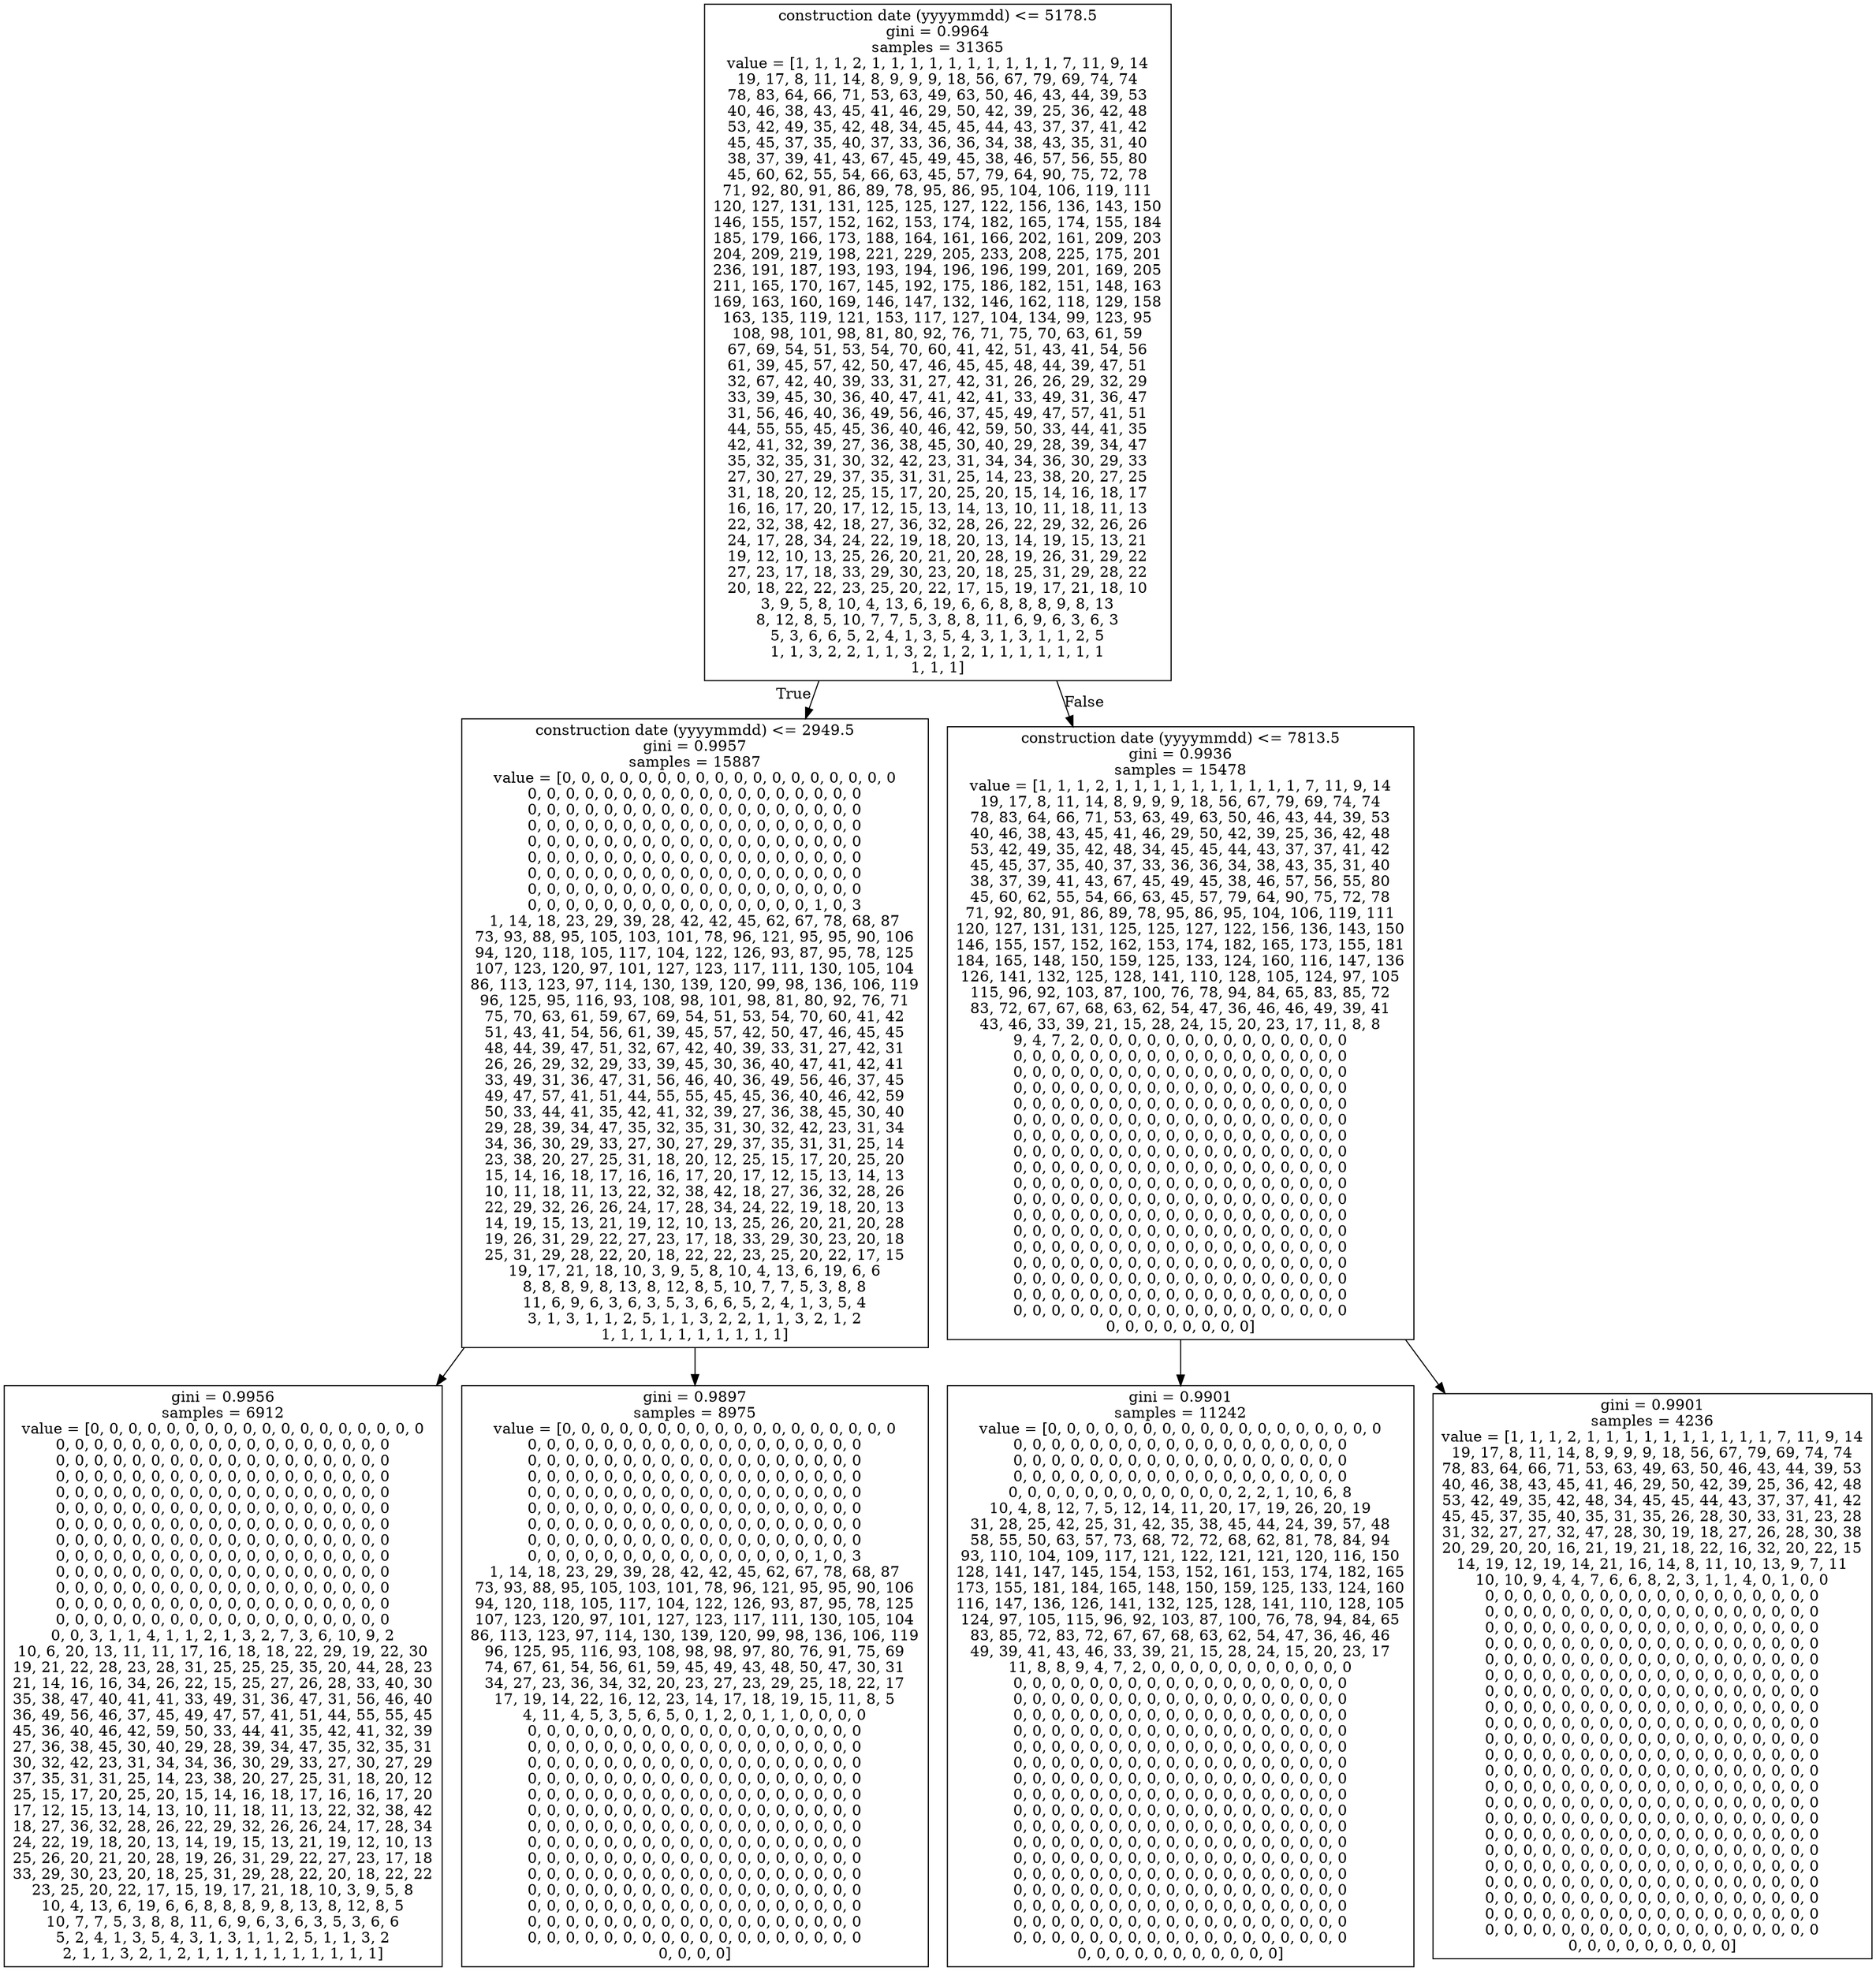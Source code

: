 digraph Tree {
node [shape=box] ;
0 [label="construction date (yyyymmdd) <= 5178.5\ngini = 0.9964\nsamples = 31365\nvalue = [1, 1, 1, 2, 1, 1, 1, 1, 1, 1, 1, 1, 1, 1, 7, 11, 9, 14\n19, 17, 8, 11, 14, 8, 9, 9, 9, 18, 56, 67, 79, 69, 74, 74\n78, 83, 64, 66, 71, 53, 63, 49, 63, 50, 46, 43, 44, 39, 53\n40, 46, 38, 43, 45, 41, 46, 29, 50, 42, 39, 25, 36, 42, 48\n53, 42, 49, 35, 42, 48, 34, 45, 45, 44, 43, 37, 37, 41, 42\n45, 45, 37, 35, 40, 37, 33, 36, 36, 34, 38, 43, 35, 31, 40\n38, 37, 39, 41, 43, 67, 45, 49, 45, 38, 46, 57, 56, 55, 80\n45, 60, 62, 55, 54, 66, 63, 45, 57, 79, 64, 90, 75, 72, 78\n71, 92, 80, 91, 86, 89, 78, 95, 86, 95, 104, 106, 119, 111\n120, 127, 131, 131, 125, 125, 127, 122, 156, 136, 143, 150\n146, 155, 157, 152, 162, 153, 174, 182, 165, 174, 155, 184\n185, 179, 166, 173, 188, 164, 161, 166, 202, 161, 209, 203\n204, 209, 219, 198, 221, 229, 205, 233, 208, 225, 175, 201\n236, 191, 187, 193, 193, 194, 196, 196, 199, 201, 169, 205\n211, 165, 170, 167, 145, 192, 175, 186, 182, 151, 148, 163\n169, 163, 160, 169, 146, 147, 132, 146, 162, 118, 129, 158\n163, 135, 119, 121, 153, 117, 127, 104, 134, 99, 123, 95\n108, 98, 101, 98, 81, 80, 92, 76, 71, 75, 70, 63, 61, 59\n67, 69, 54, 51, 53, 54, 70, 60, 41, 42, 51, 43, 41, 54, 56\n61, 39, 45, 57, 42, 50, 47, 46, 45, 45, 48, 44, 39, 47, 51\n32, 67, 42, 40, 39, 33, 31, 27, 42, 31, 26, 26, 29, 32, 29\n33, 39, 45, 30, 36, 40, 47, 41, 42, 41, 33, 49, 31, 36, 47\n31, 56, 46, 40, 36, 49, 56, 46, 37, 45, 49, 47, 57, 41, 51\n44, 55, 55, 45, 45, 36, 40, 46, 42, 59, 50, 33, 44, 41, 35\n42, 41, 32, 39, 27, 36, 38, 45, 30, 40, 29, 28, 39, 34, 47\n35, 32, 35, 31, 30, 32, 42, 23, 31, 34, 34, 36, 30, 29, 33\n27, 30, 27, 29, 37, 35, 31, 31, 25, 14, 23, 38, 20, 27, 25\n31, 18, 20, 12, 25, 15, 17, 20, 25, 20, 15, 14, 16, 18, 17\n16, 16, 17, 20, 17, 12, 15, 13, 14, 13, 10, 11, 18, 11, 13\n22, 32, 38, 42, 18, 27, 36, 32, 28, 26, 22, 29, 32, 26, 26\n24, 17, 28, 34, 24, 22, 19, 18, 20, 13, 14, 19, 15, 13, 21\n19, 12, 10, 13, 25, 26, 20, 21, 20, 28, 19, 26, 31, 29, 22\n27, 23, 17, 18, 33, 29, 30, 23, 20, 18, 25, 31, 29, 28, 22\n20, 18, 22, 22, 23, 25, 20, 22, 17, 15, 19, 17, 21, 18, 10\n3, 9, 5, 8, 10, 4, 13, 6, 19, 6, 6, 8, 8, 8, 9, 8, 13\n8, 12, 8, 5, 10, 7, 7, 5, 3, 8, 8, 11, 6, 9, 6, 3, 6, 3\n5, 3, 6, 6, 5, 2, 4, 1, 3, 5, 4, 3, 1, 3, 1, 1, 2, 5\n1, 1, 3, 2, 2, 1, 1, 3, 2, 1, 2, 1, 1, 1, 1, 1, 1, 1\n1, 1, 1]"] ;
1 [label="construction date (yyyymmdd) <= 2949.5\ngini = 0.9957\nsamples = 15887\nvalue = [0, 0, 0, 0, 0, 0, 0, 0, 0, 0, 0, 0, 0, 0, 0, 0, 0, 0\n0, 0, 0, 0, 0, 0, 0, 0, 0, 0, 0, 0, 0, 0, 0, 0, 0, 0\n0, 0, 0, 0, 0, 0, 0, 0, 0, 0, 0, 0, 0, 0, 0, 0, 0, 0\n0, 0, 0, 0, 0, 0, 0, 0, 0, 0, 0, 0, 0, 0, 0, 0, 0, 0\n0, 0, 0, 0, 0, 0, 0, 0, 0, 0, 0, 0, 0, 0, 0, 0, 0, 0\n0, 0, 0, 0, 0, 0, 0, 0, 0, 0, 0, 0, 0, 0, 0, 0, 0, 0\n0, 0, 0, 0, 0, 0, 0, 0, 0, 0, 0, 0, 0, 0, 0, 0, 0, 0\n0, 0, 0, 0, 0, 0, 0, 0, 0, 0, 0, 0, 0, 0, 0, 0, 0, 0\n0, 0, 0, 0, 0, 0, 0, 0, 0, 0, 0, 0, 0, 0, 0, 1, 0, 3\n1, 14, 18, 23, 29, 39, 28, 42, 42, 45, 62, 67, 78, 68, 87\n73, 93, 88, 95, 105, 103, 101, 78, 96, 121, 95, 95, 90, 106\n94, 120, 118, 105, 117, 104, 122, 126, 93, 87, 95, 78, 125\n107, 123, 120, 97, 101, 127, 123, 117, 111, 130, 105, 104\n86, 113, 123, 97, 114, 130, 139, 120, 99, 98, 136, 106, 119\n96, 125, 95, 116, 93, 108, 98, 101, 98, 81, 80, 92, 76, 71\n75, 70, 63, 61, 59, 67, 69, 54, 51, 53, 54, 70, 60, 41, 42\n51, 43, 41, 54, 56, 61, 39, 45, 57, 42, 50, 47, 46, 45, 45\n48, 44, 39, 47, 51, 32, 67, 42, 40, 39, 33, 31, 27, 42, 31\n26, 26, 29, 32, 29, 33, 39, 45, 30, 36, 40, 47, 41, 42, 41\n33, 49, 31, 36, 47, 31, 56, 46, 40, 36, 49, 56, 46, 37, 45\n49, 47, 57, 41, 51, 44, 55, 55, 45, 45, 36, 40, 46, 42, 59\n50, 33, 44, 41, 35, 42, 41, 32, 39, 27, 36, 38, 45, 30, 40\n29, 28, 39, 34, 47, 35, 32, 35, 31, 30, 32, 42, 23, 31, 34\n34, 36, 30, 29, 33, 27, 30, 27, 29, 37, 35, 31, 31, 25, 14\n23, 38, 20, 27, 25, 31, 18, 20, 12, 25, 15, 17, 20, 25, 20\n15, 14, 16, 18, 17, 16, 16, 17, 20, 17, 12, 15, 13, 14, 13\n10, 11, 18, 11, 13, 22, 32, 38, 42, 18, 27, 36, 32, 28, 26\n22, 29, 32, 26, 26, 24, 17, 28, 34, 24, 22, 19, 18, 20, 13\n14, 19, 15, 13, 21, 19, 12, 10, 13, 25, 26, 20, 21, 20, 28\n19, 26, 31, 29, 22, 27, 23, 17, 18, 33, 29, 30, 23, 20, 18\n25, 31, 29, 28, 22, 20, 18, 22, 22, 23, 25, 20, 22, 17, 15\n19, 17, 21, 18, 10, 3, 9, 5, 8, 10, 4, 13, 6, 19, 6, 6\n8, 8, 8, 9, 8, 13, 8, 12, 8, 5, 10, 7, 7, 5, 3, 8, 8\n11, 6, 9, 6, 3, 6, 3, 5, 3, 6, 6, 5, 2, 4, 1, 3, 5, 4\n3, 1, 3, 1, 1, 2, 5, 1, 1, 3, 2, 2, 1, 1, 3, 2, 1, 2\n1, 1, 1, 1, 1, 1, 1, 1, 1, 1]"] ;
0 -> 1 [labeldistance=2.5, labelangle=45, headlabel="True"] ;
2 [label="gini = 0.9956\nsamples = 6912\nvalue = [0, 0, 0, 0, 0, 0, 0, 0, 0, 0, 0, 0, 0, 0, 0, 0, 0, 0\n0, 0, 0, 0, 0, 0, 0, 0, 0, 0, 0, 0, 0, 0, 0, 0, 0, 0\n0, 0, 0, 0, 0, 0, 0, 0, 0, 0, 0, 0, 0, 0, 0, 0, 0, 0\n0, 0, 0, 0, 0, 0, 0, 0, 0, 0, 0, 0, 0, 0, 0, 0, 0, 0\n0, 0, 0, 0, 0, 0, 0, 0, 0, 0, 0, 0, 0, 0, 0, 0, 0, 0\n0, 0, 0, 0, 0, 0, 0, 0, 0, 0, 0, 0, 0, 0, 0, 0, 0, 0\n0, 0, 0, 0, 0, 0, 0, 0, 0, 0, 0, 0, 0, 0, 0, 0, 0, 0\n0, 0, 0, 0, 0, 0, 0, 0, 0, 0, 0, 0, 0, 0, 0, 0, 0, 0\n0, 0, 0, 0, 0, 0, 0, 0, 0, 0, 0, 0, 0, 0, 0, 0, 0, 0\n0, 0, 0, 0, 0, 0, 0, 0, 0, 0, 0, 0, 0, 0, 0, 0, 0, 0\n0, 0, 0, 0, 0, 0, 0, 0, 0, 0, 0, 0, 0, 0, 0, 0, 0, 0\n0, 0, 0, 0, 0, 0, 0, 0, 0, 0, 0, 0, 0, 0, 0, 0, 0, 0\n0, 0, 0, 0, 0, 0, 0, 0, 0, 0, 0, 0, 0, 0, 0, 0, 0, 0\n0, 0, 3, 1, 1, 4, 1, 1, 2, 1, 3, 2, 7, 3, 6, 10, 9, 2\n10, 6, 20, 13, 11, 11, 17, 16, 18, 18, 22, 29, 19, 22, 30\n19, 21, 22, 28, 23, 28, 31, 25, 25, 25, 35, 20, 44, 28, 23\n21, 14, 16, 16, 34, 26, 22, 15, 25, 27, 26, 28, 33, 40, 30\n35, 38, 47, 40, 41, 41, 33, 49, 31, 36, 47, 31, 56, 46, 40\n36, 49, 56, 46, 37, 45, 49, 47, 57, 41, 51, 44, 55, 55, 45\n45, 36, 40, 46, 42, 59, 50, 33, 44, 41, 35, 42, 41, 32, 39\n27, 36, 38, 45, 30, 40, 29, 28, 39, 34, 47, 35, 32, 35, 31\n30, 32, 42, 23, 31, 34, 34, 36, 30, 29, 33, 27, 30, 27, 29\n37, 35, 31, 31, 25, 14, 23, 38, 20, 27, 25, 31, 18, 20, 12\n25, 15, 17, 20, 25, 20, 15, 14, 16, 18, 17, 16, 16, 17, 20\n17, 12, 15, 13, 14, 13, 10, 11, 18, 11, 13, 22, 32, 38, 42\n18, 27, 36, 32, 28, 26, 22, 29, 32, 26, 26, 24, 17, 28, 34\n24, 22, 19, 18, 20, 13, 14, 19, 15, 13, 21, 19, 12, 10, 13\n25, 26, 20, 21, 20, 28, 19, 26, 31, 29, 22, 27, 23, 17, 18\n33, 29, 30, 23, 20, 18, 25, 31, 29, 28, 22, 20, 18, 22, 22\n23, 25, 20, 22, 17, 15, 19, 17, 21, 18, 10, 3, 9, 5, 8\n10, 4, 13, 6, 19, 6, 6, 8, 8, 8, 9, 8, 13, 8, 12, 8, 5\n10, 7, 7, 5, 3, 8, 8, 11, 6, 9, 6, 3, 6, 3, 5, 3, 6, 6\n5, 2, 4, 1, 3, 5, 4, 3, 1, 3, 1, 1, 2, 5, 1, 1, 3, 2\n2, 1, 1, 3, 2, 1, 2, 1, 1, 1, 1, 1, 1, 1, 1, 1, 1]"] ;
1 -> 2 ;
3 [label="gini = 0.9897\nsamples = 8975\nvalue = [0, 0, 0, 0, 0, 0, 0, 0, 0, 0, 0, 0, 0, 0, 0, 0, 0, 0\n0, 0, 0, 0, 0, 0, 0, 0, 0, 0, 0, 0, 0, 0, 0, 0, 0, 0\n0, 0, 0, 0, 0, 0, 0, 0, 0, 0, 0, 0, 0, 0, 0, 0, 0, 0\n0, 0, 0, 0, 0, 0, 0, 0, 0, 0, 0, 0, 0, 0, 0, 0, 0, 0\n0, 0, 0, 0, 0, 0, 0, 0, 0, 0, 0, 0, 0, 0, 0, 0, 0, 0\n0, 0, 0, 0, 0, 0, 0, 0, 0, 0, 0, 0, 0, 0, 0, 0, 0, 0\n0, 0, 0, 0, 0, 0, 0, 0, 0, 0, 0, 0, 0, 0, 0, 0, 0, 0\n0, 0, 0, 0, 0, 0, 0, 0, 0, 0, 0, 0, 0, 0, 0, 0, 0, 0\n0, 0, 0, 0, 0, 0, 0, 0, 0, 0, 0, 0, 0, 0, 0, 1, 0, 3\n1, 14, 18, 23, 29, 39, 28, 42, 42, 45, 62, 67, 78, 68, 87\n73, 93, 88, 95, 105, 103, 101, 78, 96, 121, 95, 95, 90, 106\n94, 120, 118, 105, 117, 104, 122, 126, 93, 87, 95, 78, 125\n107, 123, 120, 97, 101, 127, 123, 117, 111, 130, 105, 104\n86, 113, 123, 97, 114, 130, 139, 120, 99, 98, 136, 106, 119\n96, 125, 95, 116, 93, 108, 98, 98, 97, 80, 76, 91, 75, 69\n74, 67, 61, 54, 56, 61, 59, 45, 49, 43, 48, 50, 47, 30, 31\n34, 27, 23, 36, 34, 32, 20, 23, 27, 23, 29, 25, 18, 22, 17\n17, 19, 14, 22, 16, 12, 23, 14, 17, 18, 19, 15, 11, 8, 5\n4, 11, 4, 5, 3, 5, 6, 5, 0, 1, 2, 0, 1, 1, 0, 0, 0, 0\n0, 0, 0, 0, 0, 0, 0, 0, 0, 0, 0, 0, 0, 0, 0, 0, 0, 0\n0, 0, 0, 0, 0, 0, 0, 0, 0, 0, 0, 0, 0, 0, 0, 0, 0, 0\n0, 0, 0, 0, 0, 0, 0, 0, 0, 0, 0, 0, 0, 0, 0, 0, 0, 0\n0, 0, 0, 0, 0, 0, 0, 0, 0, 0, 0, 0, 0, 0, 0, 0, 0, 0\n0, 0, 0, 0, 0, 0, 0, 0, 0, 0, 0, 0, 0, 0, 0, 0, 0, 0\n0, 0, 0, 0, 0, 0, 0, 0, 0, 0, 0, 0, 0, 0, 0, 0, 0, 0\n0, 0, 0, 0, 0, 0, 0, 0, 0, 0, 0, 0, 0, 0, 0, 0, 0, 0\n0, 0, 0, 0, 0, 0, 0, 0, 0, 0, 0, 0, 0, 0, 0, 0, 0, 0\n0, 0, 0, 0, 0, 0, 0, 0, 0, 0, 0, 0, 0, 0, 0, 0, 0, 0\n0, 0, 0, 0, 0, 0, 0, 0, 0, 0, 0, 0, 0, 0, 0, 0, 0, 0\n0, 0, 0, 0, 0, 0, 0, 0, 0, 0, 0, 0, 0, 0, 0, 0, 0, 0\n0, 0, 0, 0, 0, 0, 0, 0, 0, 0, 0, 0, 0, 0, 0, 0, 0, 0\n0, 0, 0, 0, 0, 0, 0, 0, 0, 0, 0, 0, 0, 0, 0, 0, 0, 0\n0, 0, 0, 0, 0, 0, 0, 0, 0, 0, 0, 0, 0, 0, 0, 0, 0, 0\n0, 0, 0, 0]"] ;
1 -> 3 ;
4 [label="construction date (yyyymmdd) <= 7813.5\ngini = 0.9936\nsamples = 15478\nvalue = [1, 1, 1, 2, 1, 1, 1, 1, 1, 1, 1, 1, 1, 1, 7, 11, 9, 14\n19, 17, 8, 11, 14, 8, 9, 9, 9, 18, 56, 67, 79, 69, 74, 74\n78, 83, 64, 66, 71, 53, 63, 49, 63, 50, 46, 43, 44, 39, 53\n40, 46, 38, 43, 45, 41, 46, 29, 50, 42, 39, 25, 36, 42, 48\n53, 42, 49, 35, 42, 48, 34, 45, 45, 44, 43, 37, 37, 41, 42\n45, 45, 37, 35, 40, 37, 33, 36, 36, 34, 38, 43, 35, 31, 40\n38, 37, 39, 41, 43, 67, 45, 49, 45, 38, 46, 57, 56, 55, 80\n45, 60, 62, 55, 54, 66, 63, 45, 57, 79, 64, 90, 75, 72, 78\n71, 92, 80, 91, 86, 89, 78, 95, 86, 95, 104, 106, 119, 111\n120, 127, 131, 131, 125, 125, 127, 122, 156, 136, 143, 150\n146, 155, 157, 152, 162, 153, 174, 182, 165, 173, 155, 181\n184, 165, 148, 150, 159, 125, 133, 124, 160, 116, 147, 136\n126, 141, 132, 125, 128, 141, 110, 128, 105, 124, 97, 105\n115, 96, 92, 103, 87, 100, 76, 78, 94, 84, 65, 83, 85, 72\n83, 72, 67, 67, 68, 63, 62, 54, 47, 36, 46, 46, 49, 39, 41\n43, 46, 33, 39, 21, 15, 28, 24, 15, 20, 23, 17, 11, 8, 8\n9, 4, 7, 2, 0, 0, 0, 0, 0, 0, 0, 0, 0, 0, 0, 0, 0, 0\n0, 0, 0, 0, 0, 0, 0, 0, 0, 0, 0, 0, 0, 0, 0, 0, 0, 0\n0, 0, 0, 0, 0, 0, 0, 0, 0, 0, 0, 0, 0, 0, 0, 0, 0, 0\n0, 0, 0, 0, 0, 0, 0, 0, 0, 0, 0, 0, 0, 0, 0, 0, 0, 0\n0, 0, 0, 0, 0, 0, 0, 0, 0, 0, 0, 0, 0, 0, 0, 0, 0, 0\n0, 0, 0, 0, 0, 0, 0, 0, 0, 0, 0, 0, 0, 0, 0, 0, 0, 0\n0, 0, 0, 0, 0, 0, 0, 0, 0, 0, 0, 0, 0, 0, 0, 0, 0, 0\n0, 0, 0, 0, 0, 0, 0, 0, 0, 0, 0, 0, 0, 0, 0, 0, 0, 0\n0, 0, 0, 0, 0, 0, 0, 0, 0, 0, 0, 0, 0, 0, 0, 0, 0, 0\n0, 0, 0, 0, 0, 0, 0, 0, 0, 0, 0, 0, 0, 0, 0, 0, 0, 0\n0, 0, 0, 0, 0, 0, 0, 0, 0, 0, 0, 0, 0, 0, 0, 0, 0, 0\n0, 0, 0, 0, 0, 0, 0, 0, 0, 0, 0, 0, 0, 0, 0, 0, 0, 0\n0, 0, 0, 0, 0, 0, 0, 0, 0, 0, 0, 0, 0, 0, 0, 0, 0, 0\n0, 0, 0, 0, 0, 0, 0, 0, 0, 0, 0, 0, 0, 0, 0, 0, 0, 0\n0, 0, 0, 0, 0, 0, 0, 0, 0, 0, 0, 0, 0, 0, 0, 0, 0, 0\n0, 0, 0, 0, 0, 0, 0, 0, 0, 0, 0, 0, 0, 0, 0, 0, 0, 0\n0, 0, 0, 0, 0, 0, 0, 0, 0, 0, 0, 0, 0, 0, 0, 0, 0, 0\n0, 0, 0, 0, 0, 0, 0, 0, 0, 0, 0, 0, 0, 0, 0, 0, 0, 0\n0, 0, 0, 0, 0, 0, 0, 0]"] ;
0 -> 4 [labeldistance=2.5, labelangle=-45, headlabel="False"] ;
5 [label="gini = 0.9901\nsamples = 11242\nvalue = [0, 0, 0, 0, 0, 0, 0, 0, 0, 0, 0, 0, 0, 0, 0, 0, 0, 0\n0, 0, 0, 0, 0, 0, 0, 0, 0, 0, 0, 0, 0, 0, 0, 0, 0, 0\n0, 0, 0, 0, 0, 0, 0, 0, 0, 0, 0, 0, 0, 0, 0, 0, 0, 0\n0, 0, 0, 0, 0, 0, 0, 0, 0, 0, 0, 0, 0, 0, 0, 0, 0, 0\n0, 0, 0, 0, 0, 0, 0, 0, 0, 0, 0, 0, 2, 2, 1, 10, 6, 8\n10, 4, 8, 12, 7, 5, 12, 14, 11, 20, 17, 19, 26, 20, 19\n31, 28, 25, 42, 25, 31, 42, 35, 38, 45, 44, 24, 39, 57, 48\n58, 55, 50, 63, 57, 73, 68, 72, 72, 68, 62, 81, 78, 84, 94\n93, 110, 104, 109, 117, 121, 122, 121, 121, 120, 116, 150\n128, 141, 147, 145, 154, 153, 152, 161, 153, 174, 182, 165\n173, 155, 181, 184, 165, 148, 150, 159, 125, 133, 124, 160\n116, 147, 136, 126, 141, 132, 125, 128, 141, 110, 128, 105\n124, 97, 105, 115, 96, 92, 103, 87, 100, 76, 78, 94, 84, 65\n83, 85, 72, 83, 72, 67, 67, 68, 63, 62, 54, 47, 36, 46, 46\n49, 39, 41, 43, 46, 33, 39, 21, 15, 28, 24, 15, 20, 23, 17\n11, 8, 8, 9, 4, 7, 2, 0, 0, 0, 0, 0, 0, 0, 0, 0, 0, 0\n0, 0, 0, 0, 0, 0, 0, 0, 0, 0, 0, 0, 0, 0, 0, 0, 0, 0\n0, 0, 0, 0, 0, 0, 0, 0, 0, 0, 0, 0, 0, 0, 0, 0, 0, 0\n0, 0, 0, 0, 0, 0, 0, 0, 0, 0, 0, 0, 0, 0, 0, 0, 0, 0\n0, 0, 0, 0, 0, 0, 0, 0, 0, 0, 0, 0, 0, 0, 0, 0, 0, 0\n0, 0, 0, 0, 0, 0, 0, 0, 0, 0, 0, 0, 0, 0, 0, 0, 0, 0\n0, 0, 0, 0, 0, 0, 0, 0, 0, 0, 0, 0, 0, 0, 0, 0, 0, 0\n0, 0, 0, 0, 0, 0, 0, 0, 0, 0, 0, 0, 0, 0, 0, 0, 0, 0\n0, 0, 0, 0, 0, 0, 0, 0, 0, 0, 0, 0, 0, 0, 0, 0, 0, 0\n0, 0, 0, 0, 0, 0, 0, 0, 0, 0, 0, 0, 0, 0, 0, 0, 0, 0\n0, 0, 0, 0, 0, 0, 0, 0, 0, 0, 0, 0, 0, 0, 0, 0, 0, 0\n0, 0, 0, 0, 0, 0, 0, 0, 0, 0, 0, 0, 0, 0, 0, 0, 0, 0\n0, 0, 0, 0, 0, 0, 0, 0, 0, 0, 0, 0, 0, 0, 0, 0, 0, 0\n0, 0, 0, 0, 0, 0, 0, 0, 0, 0, 0, 0, 0, 0, 0, 0, 0, 0\n0, 0, 0, 0, 0, 0, 0, 0, 0, 0, 0, 0, 0, 0, 0, 0, 0, 0\n0, 0, 0, 0, 0, 0, 0, 0, 0, 0, 0, 0, 0, 0, 0, 0, 0, 0\n0, 0, 0, 0, 0, 0, 0, 0, 0, 0, 0, 0, 0, 0, 0, 0, 0, 0\n0, 0, 0, 0, 0, 0, 0, 0, 0, 0, 0, 0, 0, 0, 0, 0, 0, 0\n0, 0, 0, 0, 0, 0, 0, 0, 0, 0, 0]"] ;
4 -> 5 ;
6 [label="gini = 0.9901\nsamples = 4236\nvalue = [1, 1, 1, 2, 1, 1, 1, 1, 1, 1, 1, 1, 1, 1, 7, 11, 9, 14\n19, 17, 8, 11, 14, 8, 9, 9, 9, 18, 56, 67, 79, 69, 74, 74\n78, 83, 64, 66, 71, 53, 63, 49, 63, 50, 46, 43, 44, 39, 53\n40, 46, 38, 43, 45, 41, 46, 29, 50, 42, 39, 25, 36, 42, 48\n53, 42, 49, 35, 42, 48, 34, 45, 45, 44, 43, 37, 37, 41, 42\n45, 45, 37, 35, 40, 35, 31, 35, 26, 28, 30, 33, 31, 23, 28\n31, 32, 27, 27, 32, 47, 28, 30, 19, 18, 27, 26, 28, 30, 38\n20, 29, 20, 20, 16, 21, 19, 21, 18, 22, 16, 32, 20, 22, 15\n14, 19, 12, 19, 14, 21, 16, 14, 8, 11, 10, 13, 9, 7, 11\n10, 10, 9, 4, 4, 7, 6, 6, 8, 2, 3, 1, 1, 4, 0, 1, 0, 0\n0, 0, 0, 0, 0, 0, 0, 0, 0, 0, 0, 0, 0, 0, 0, 0, 0, 0\n0, 0, 0, 0, 0, 0, 0, 0, 0, 0, 0, 0, 0, 0, 0, 0, 0, 0\n0, 0, 0, 0, 0, 0, 0, 0, 0, 0, 0, 0, 0, 0, 0, 0, 0, 0\n0, 0, 0, 0, 0, 0, 0, 0, 0, 0, 0, 0, 0, 0, 0, 0, 0, 0\n0, 0, 0, 0, 0, 0, 0, 0, 0, 0, 0, 0, 0, 0, 0, 0, 0, 0\n0, 0, 0, 0, 0, 0, 0, 0, 0, 0, 0, 0, 0, 0, 0, 0, 0, 0\n0, 0, 0, 0, 0, 0, 0, 0, 0, 0, 0, 0, 0, 0, 0, 0, 0, 0\n0, 0, 0, 0, 0, 0, 0, 0, 0, 0, 0, 0, 0, 0, 0, 0, 0, 0\n0, 0, 0, 0, 0, 0, 0, 0, 0, 0, 0, 0, 0, 0, 0, 0, 0, 0\n0, 0, 0, 0, 0, 0, 0, 0, 0, 0, 0, 0, 0, 0, 0, 0, 0, 0\n0, 0, 0, 0, 0, 0, 0, 0, 0, 0, 0, 0, 0, 0, 0, 0, 0, 0\n0, 0, 0, 0, 0, 0, 0, 0, 0, 0, 0, 0, 0, 0, 0, 0, 0, 0\n0, 0, 0, 0, 0, 0, 0, 0, 0, 0, 0, 0, 0, 0, 0, 0, 0, 0\n0, 0, 0, 0, 0, 0, 0, 0, 0, 0, 0, 0, 0, 0, 0, 0, 0, 0\n0, 0, 0, 0, 0, 0, 0, 0, 0, 0, 0, 0, 0, 0, 0, 0, 0, 0\n0, 0, 0, 0, 0, 0, 0, 0, 0, 0, 0, 0, 0, 0, 0, 0, 0, 0\n0, 0, 0, 0, 0, 0, 0, 0, 0, 0, 0, 0, 0, 0, 0, 0, 0, 0\n0, 0, 0, 0, 0, 0, 0, 0, 0, 0, 0, 0, 0, 0, 0, 0, 0, 0\n0, 0, 0, 0, 0, 0, 0, 0, 0, 0, 0, 0, 0, 0, 0, 0, 0, 0\n0, 0, 0, 0, 0, 0, 0, 0, 0, 0, 0, 0, 0, 0, 0, 0, 0, 0\n0, 0, 0, 0, 0, 0, 0, 0, 0, 0, 0, 0, 0, 0, 0, 0, 0, 0\n0, 0, 0, 0, 0, 0, 0, 0, 0, 0, 0, 0, 0, 0, 0, 0, 0, 0\n0, 0, 0, 0, 0, 0, 0, 0, 0]"] ;
4 -> 6 ;
}